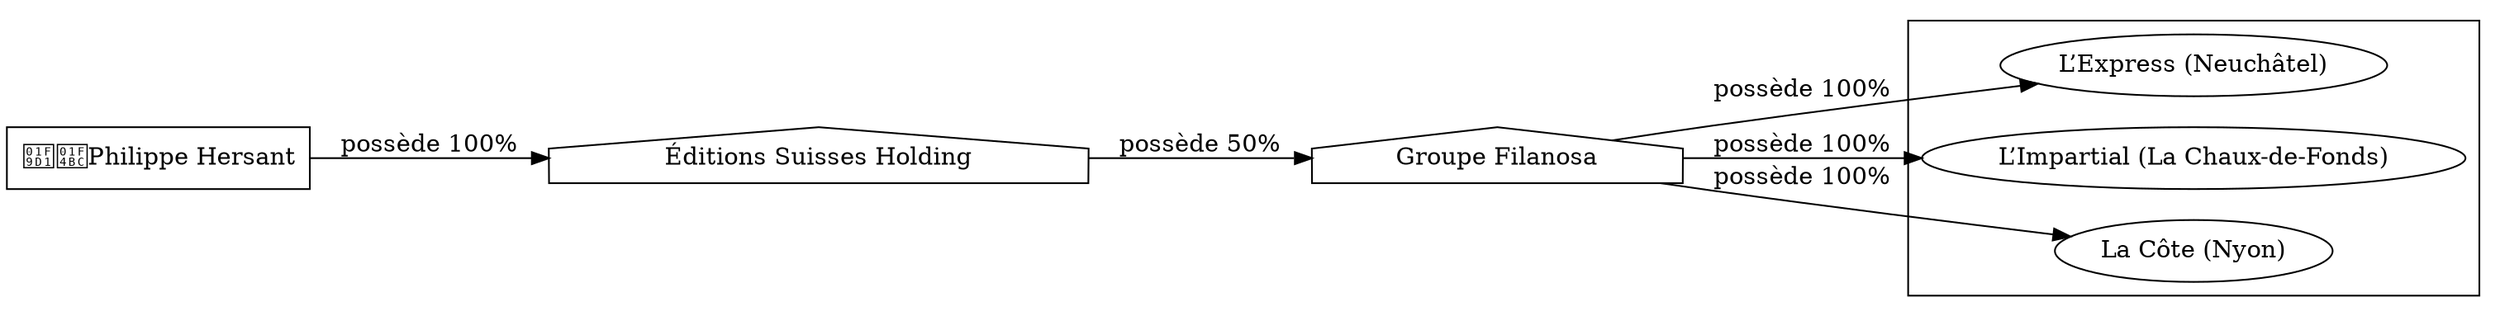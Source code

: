 digraph {
  rankdir=LR;
  subgraph roots {
    
      "philippe-hersant-292"[label="🧑‍💼Philippe Hersant" shape=box]
    
  }

  
    "editions-suisses-holding-293"[label="Éditions Suisses Holding" shape=house]
  
    "groupe-filanosa-295"[label="Groupe Filanosa" shape=house]
  

  subgraph clusterLeaves {
    
      "l-express-neuchatel-298"[label="L’Express (Neuchâtel)"]
    
      "l-impartial-la-chaux-de-fonds-299"[label="L’Impartial (La Chaux-de-Fonds)"]
    
      "la-cote-nyon-297"[label="La Côte (Nyon)"]
    
  }

  
    "editions-suisses-holding-293" -> "groupe-filanosa-295" [
      label="possède 50%"
    ]
  
    "philippe-hersant-292" -> "editions-suisses-holding-293" [
      label="possède 100%"
    ]
  
    "groupe-filanosa-295" -> "l-express-neuchatel-298" [
      label="possède 100%"
    ]
  
    "groupe-filanosa-295" -> "l-impartial-la-chaux-de-fonds-299" [
      label="possède 100%"
    ]
  
    "groupe-filanosa-295" -> "la-cote-nyon-297" [
      label="possède 100%"
    ]
  
}
